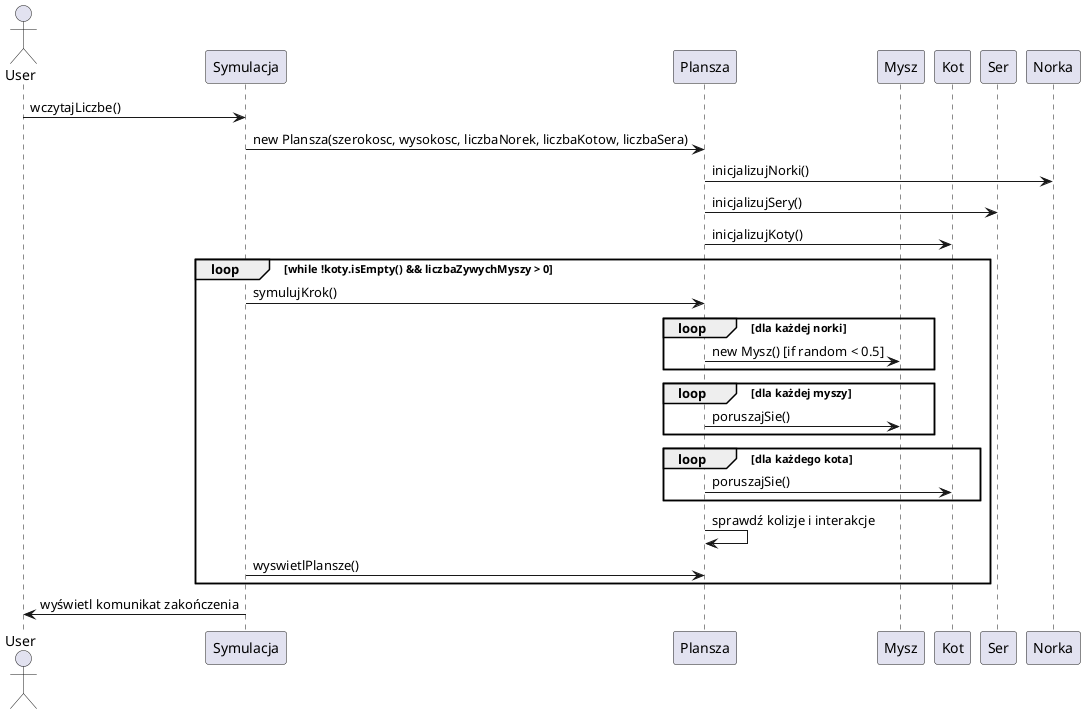 @startuml
actor User
participant Symulacja
participant Plansza
participant Mysz
participant Kot
participant Ser
participant Norka

User -> Symulacja: wczytajLiczbe()
Symulacja -> Plansza: new Plansza(szerokosc, wysokosc, liczbaNorek, liczbaKotow, liczbaSera)
Plansza -> Norka: inicjalizujNorki()
Plansza -> Ser: inicjalizujSery()
Plansza -> Kot: inicjalizujKoty()

loop while !koty.isEmpty() && liczbaZywychMyszy > 0
    Symulacja -> Plansza: symulujKrok()
    loop dla każdej norki
        Plansza -> Mysz: new Mysz() [if random < 0.5]
    end
    loop dla każdej myszy
        Plansza -> Mysz: poruszajSie()
    end
    loop dla każdego kota
        Plansza -> Kot: poruszajSie()
    end
    Plansza -> Plansza: sprawdź kolizje i interakcje
    Symulacja -> Plansza: wyswietlPlansze()
end

Symulacja -> User: wyświetl komunikat zakończenia

@enduml